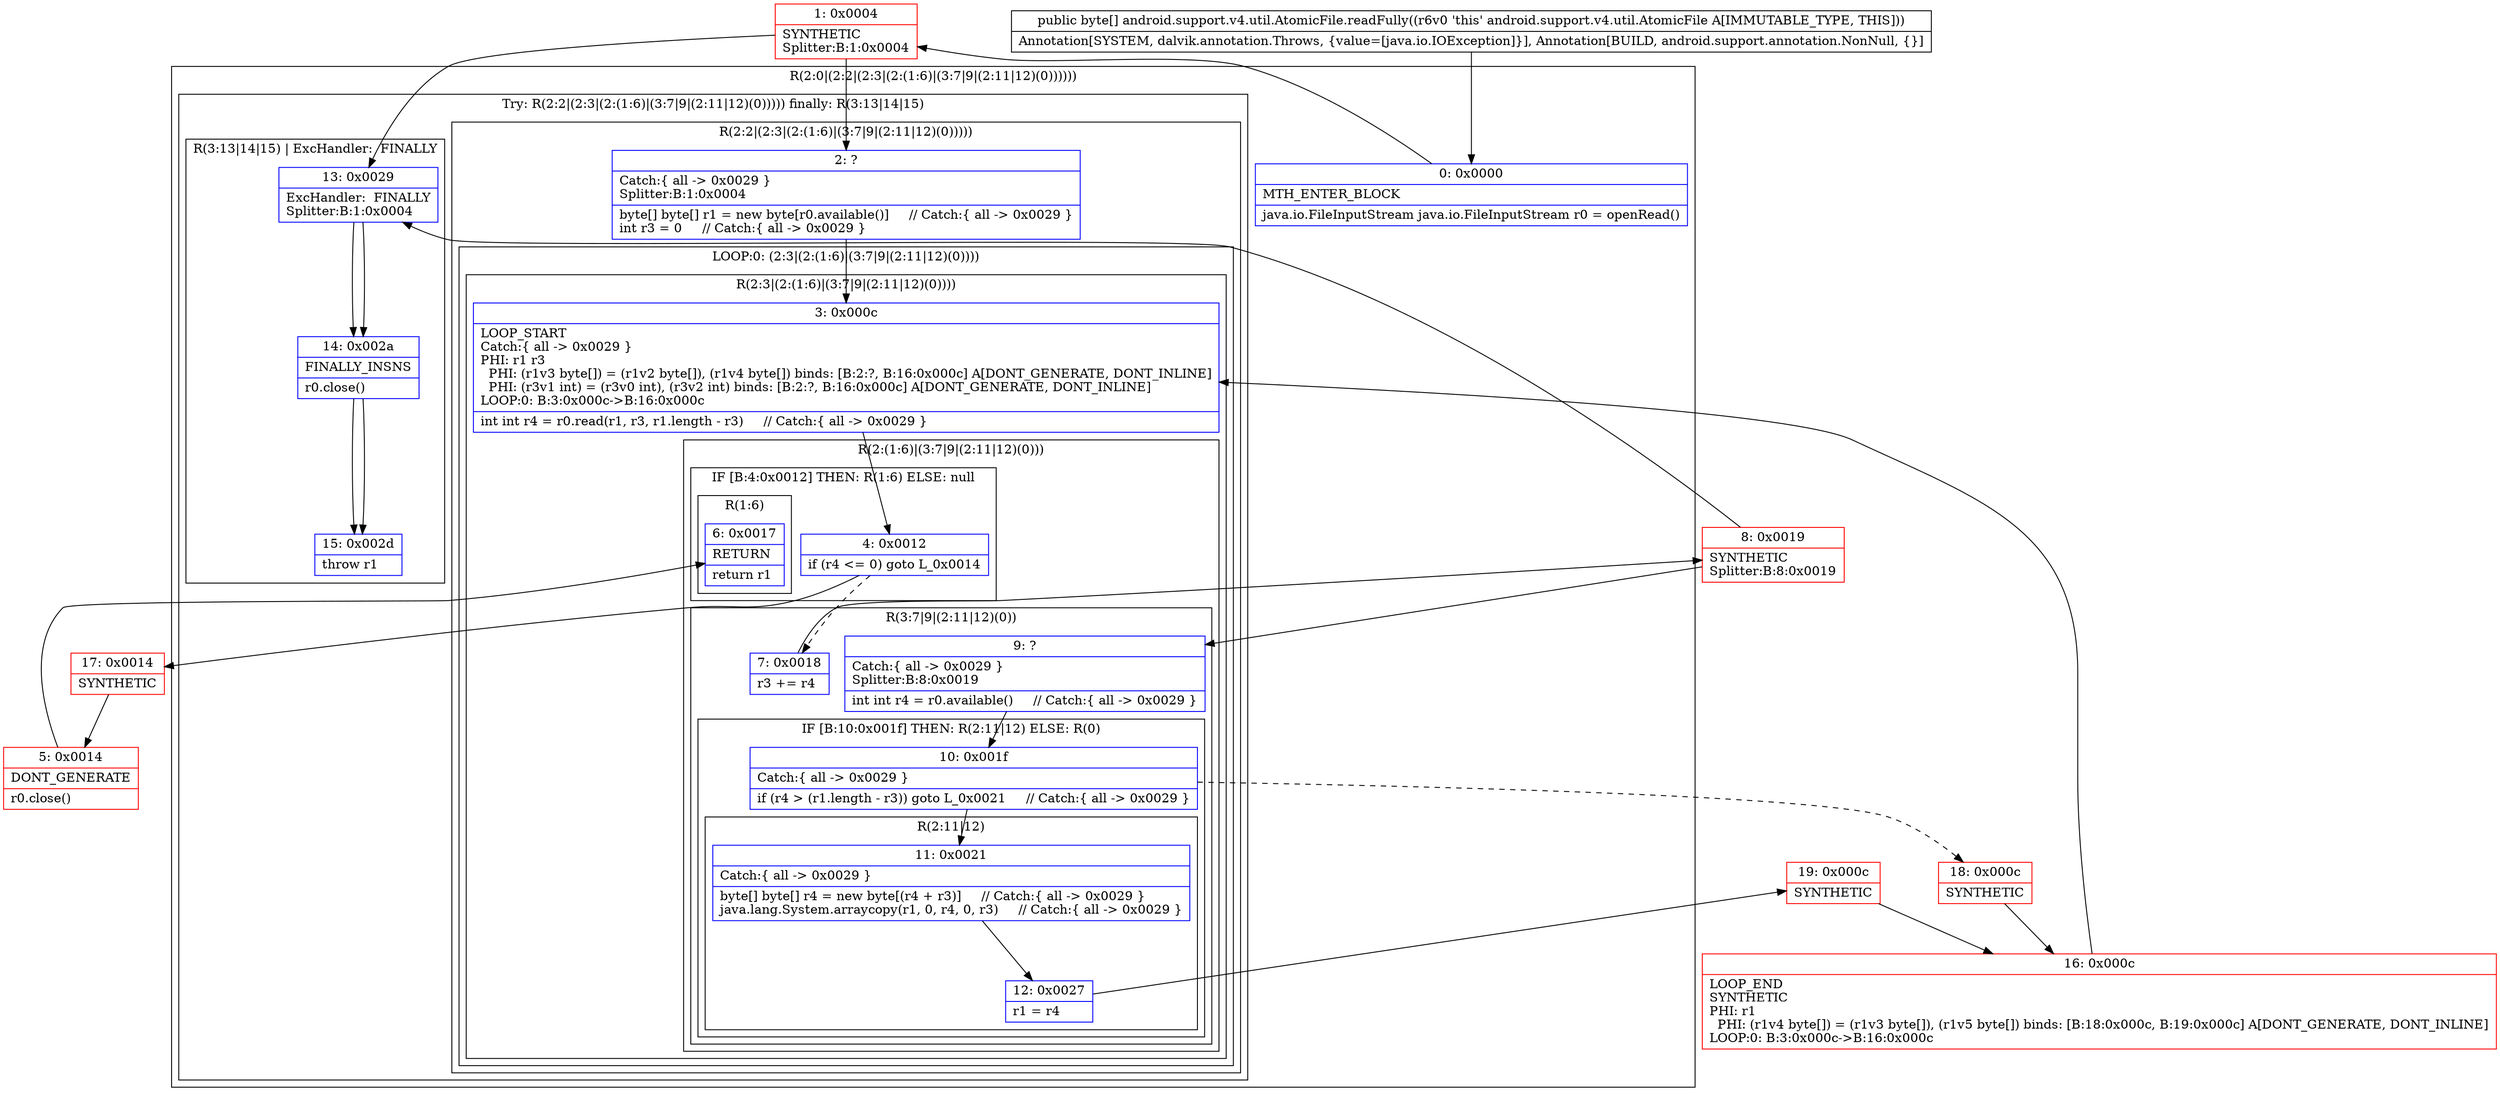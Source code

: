 digraph "CFG forandroid.support.v4.util.AtomicFile.readFully()[B" {
subgraph cluster_Region_1054472817 {
label = "R(2:0|(2:2|(2:3|(2:(1:6)|(3:7|9|(2:11|12)(0))))))";
node [shape=record,color=blue];
Node_0 [shape=record,label="{0\:\ 0x0000|MTH_ENTER_BLOCK\l|java.io.FileInputStream java.io.FileInputStream r0 = openRead()\l}"];
subgraph cluster_TryCatchRegion_611386388 {
label = "Try: R(2:2|(2:3|(2:(1:6)|(3:7|9|(2:11|12)(0))))) finally: R(3:13|14|15)";
node [shape=record,color=blue];
subgraph cluster_Region_979927311 {
label = "R(2:2|(2:3|(2:(1:6)|(3:7|9|(2:11|12)(0)))))";
node [shape=record,color=blue];
Node_2 [shape=record,label="{2\:\ ?|Catch:\{ all \-\> 0x0029 \}\lSplitter:B:1:0x0004\l|byte[] byte[] r1 = new byte[r0.available()]     \/\/ Catch:\{ all \-\> 0x0029 \}\lint r3 = 0     \/\/ Catch:\{ all \-\> 0x0029 \}\l}"];
subgraph cluster_LoopRegion_623949102 {
label = "LOOP:0: (2:3|(2:(1:6)|(3:7|9|(2:11|12)(0))))";
node [shape=record,color=blue];
subgraph cluster_Region_1858885248 {
label = "R(2:3|(2:(1:6)|(3:7|9|(2:11|12)(0))))";
node [shape=record,color=blue];
Node_3 [shape=record,label="{3\:\ 0x000c|LOOP_START\lCatch:\{ all \-\> 0x0029 \}\lPHI: r1 r3 \l  PHI: (r1v3 byte[]) = (r1v2 byte[]), (r1v4 byte[]) binds: [B:2:?, B:16:0x000c] A[DONT_GENERATE, DONT_INLINE]\l  PHI: (r3v1 int) = (r3v0 int), (r3v2 int) binds: [B:2:?, B:16:0x000c] A[DONT_GENERATE, DONT_INLINE]\lLOOP:0: B:3:0x000c\-\>B:16:0x000c\l|int int r4 = r0.read(r1, r3, r1.length \- r3)     \/\/ Catch:\{ all \-\> 0x0029 \}\l}"];
subgraph cluster_Region_543305491 {
label = "R(2:(1:6)|(3:7|9|(2:11|12)(0)))";
node [shape=record,color=blue];
subgraph cluster_IfRegion_1503601029 {
label = "IF [B:4:0x0012] THEN: R(1:6) ELSE: null";
node [shape=record,color=blue];
Node_4 [shape=record,label="{4\:\ 0x0012|if (r4 \<= 0) goto L_0x0014\l}"];
subgraph cluster_Region_1946086690 {
label = "R(1:6)";
node [shape=record,color=blue];
Node_6 [shape=record,label="{6\:\ 0x0017|RETURN\l|return r1\l}"];
}
}
subgraph cluster_Region_1894720479 {
label = "R(3:7|9|(2:11|12)(0))";
node [shape=record,color=blue];
Node_7 [shape=record,label="{7\:\ 0x0018|r3 += r4\l}"];
Node_9 [shape=record,label="{9\:\ ?|Catch:\{ all \-\> 0x0029 \}\lSplitter:B:8:0x0019\l|int int r4 = r0.available()     \/\/ Catch:\{ all \-\> 0x0029 \}\l}"];
subgraph cluster_IfRegion_2047265113 {
label = "IF [B:10:0x001f] THEN: R(2:11|12) ELSE: R(0)";
node [shape=record,color=blue];
Node_10 [shape=record,label="{10\:\ 0x001f|Catch:\{ all \-\> 0x0029 \}\l|if (r4 \> (r1.length \- r3)) goto L_0x0021     \/\/ Catch:\{ all \-\> 0x0029 \}\l}"];
subgraph cluster_Region_2131418133 {
label = "R(2:11|12)";
node [shape=record,color=blue];
Node_11 [shape=record,label="{11\:\ 0x0021|Catch:\{ all \-\> 0x0029 \}\l|byte[] byte[] r4 = new byte[(r4 + r3)]     \/\/ Catch:\{ all \-\> 0x0029 \}\ljava.lang.System.arraycopy(r1, 0, r4, 0, r3)     \/\/ Catch:\{ all \-\> 0x0029 \}\l}"];
Node_12 [shape=record,label="{12\:\ 0x0027|r1 = r4\l}"];
}
subgraph cluster_Region_704550338 {
label = "R(0)";
node [shape=record,color=blue];
}
}
}
}
}
}
}
subgraph cluster_Region_18109889 {
label = "R(3:13|14|15) | ExcHandler:  FINALLY\l";
node [shape=record,color=blue];
Node_13 [shape=record,label="{13\:\ 0x0029|ExcHandler:  FINALLY\lSplitter:B:1:0x0004\l}"];
Node_14 [shape=record,label="{14\:\ 0x002a|FINALLY_INSNS\l|r0.close()\l}"];
Node_15 [shape=record,label="{15\:\ 0x002d|throw r1\l}"];
}
}
}
subgraph cluster_Region_18109889 {
label = "R(3:13|14|15) | ExcHandler:  FINALLY\l";
node [shape=record,color=blue];
Node_13 [shape=record,label="{13\:\ 0x0029|ExcHandler:  FINALLY\lSplitter:B:1:0x0004\l}"];
Node_14 [shape=record,label="{14\:\ 0x002a|FINALLY_INSNS\l|r0.close()\l}"];
Node_15 [shape=record,label="{15\:\ 0x002d|throw r1\l}"];
}
Node_1 [shape=record,color=red,label="{1\:\ 0x0004|SYNTHETIC\lSplitter:B:1:0x0004\l}"];
Node_5 [shape=record,color=red,label="{5\:\ 0x0014|DONT_GENERATE\l|r0.close()\l}"];
Node_8 [shape=record,color=red,label="{8\:\ 0x0019|SYNTHETIC\lSplitter:B:8:0x0019\l}"];
Node_16 [shape=record,color=red,label="{16\:\ 0x000c|LOOP_END\lSYNTHETIC\lPHI: r1 \l  PHI: (r1v4 byte[]) = (r1v3 byte[]), (r1v5 byte[]) binds: [B:18:0x000c, B:19:0x000c] A[DONT_GENERATE, DONT_INLINE]\lLOOP:0: B:3:0x000c\-\>B:16:0x000c\l}"];
Node_17 [shape=record,color=red,label="{17\:\ 0x0014|SYNTHETIC\l}"];
Node_18 [shape=record,color=red,label="{18\:\ 0x000c|SYNTHETIC\l}"];
Node_19 [shape=record,color=red,label="{19\:\ 0x000c|SYNTHETIC\l}"];
MethodNode[shape=record,label="{public byte[] android.support.v4.util.AtomicFile.readFully((r6v0 'this' android.support.v4.util.AtomicFile A[IMMUTABLE_TYPE, THIS]))  | Annotation[SYSTEM, dalvik.annotation.Throws, \{value=[java.io.IOException]\}], Annotation[BUILD, android.support.annotation.NonNull, \{\}]\l}"];
MethodNode -> Node_0;
Node_0 -> Node_1;
Node_2 -> Node_3;
Node_3 -> Node_4;
Node_4 -> Node_7[style=dashed];
Node_4 -> Node_17;
Node_7 -> Node_8;
Node_9 -> Node_10;
Node_10 -> Node_11;
Node_10 -> Node_18[style=dashed];
Node_11 -> Node_12;
Node_12 -> Node_19;
Node_13 -> Node_14;
Node_14 -> Node_15;
Node_13 -> Node_14;
Node_14 -> Node_15;
Node_1 -> Node_2;
Node_1 -> Node_13;
Node_5 -> Node_6;
Node_8 -> Node_9;
Node_8 -> Node_13;
Node_16 -> Node_3;
Node_17 -> Node_5;
Node_18 -> Node_16;
Node_19 -> Node_16;
}

